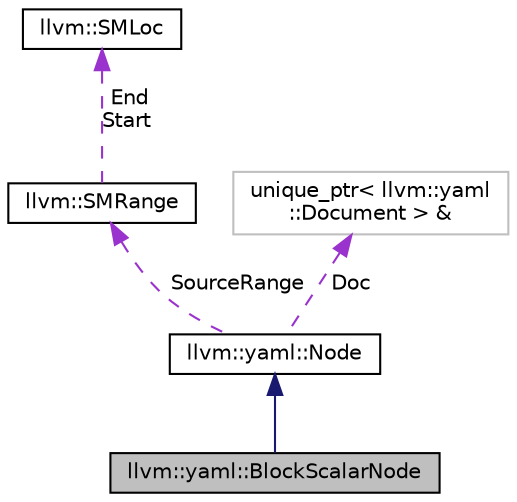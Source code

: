 digraph "llvm::yaml::BlockScalarNode"
{
 // LATEX_PDF_SIZE
  bgcolor="transparent";
  edge [fontname="Helvetica",fontsize="10",labelfontname="Helvetica",labelfontsize="10"];
  node [fontname="Helvetica",fontsize="10",shape=record];
  Node1 [label="llvm::yaml::BlockScalarNode",height=0.2,width=0.4,color="black", fillcolor="grey75", style="filled", fontcolor="black",tooltip="A block scalar node is an opaque datum that can be presented as a series of zero or more Unicode scal..."];
  Node2 -> Node1 [dir="back",color="midnightblue",fontsize="10",style="solid",fontname="Helvetica"];
  Node2 [label="llvm::yaml::Node",height=0.2,width=0.4,color="black",URL="$classllvm_1_1yaml_1_1Node.html",tooltip="Abstract base class for all Nodes."];
  Node3 -> Node2 [dir="back",color="darkorchid3",fontsize="10",style="dashed",label=" SourceRange" ,fontname="Helvetica"];
  Node3 [label="llvm::SMRange",height=0.2,width=0.4,color="black",URL="$classllvm_1_1SMRange.html",tooltip="Represents a range in source code."];
  Node4 -> Node3 [dir="back",color="darkorchid3",fontsize="10",style="dashed",label=" End\nStart" ,fontname="Helvetica"];
  Node4 [label="llvm::SMLoc",height=0.2,width=0.4,color="black",URL="$classllvm_1_1SMLoc.html",tooltip="Represents a location in source code."];
  Node5 -> Node2 [dir="back",color="darkorchid3",fontsize="10",style="dashed",label=" Doc" ,fontname="Helvetica"];
  Node5 [label="unique_ptr\< llvm::yaml\l::Document \> &",height=0.2,width=0.4,color="grey75",tooltip=" "];
}
